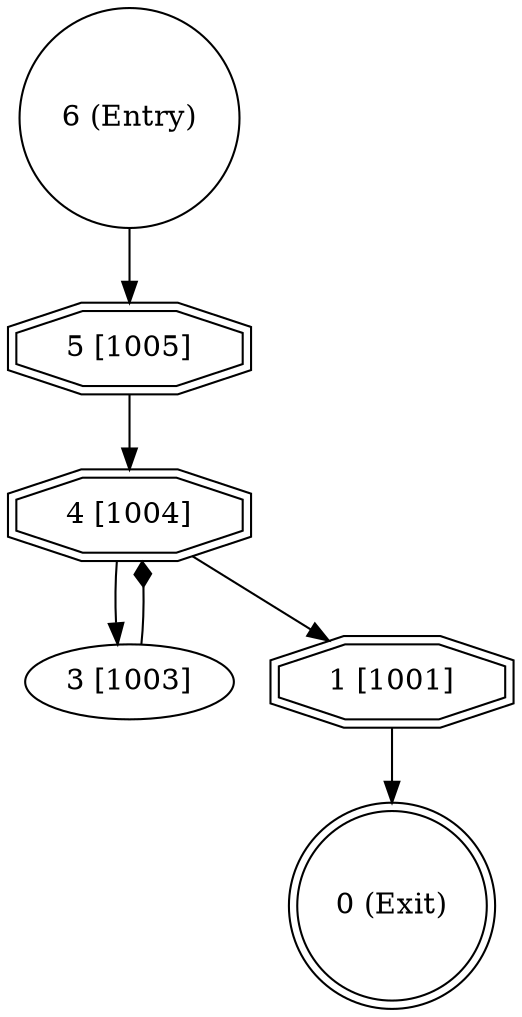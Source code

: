 strict digraph  {
0 [callees="[]", markers="[]", orderedSuccessors="[]", markType=0, label="0 (Exit)", shape=doublecircle];
1 [callees="['MARK']", markers="[1001]", orderedSuccessors="['0']", markType=3, label="1 [1001]", shape=doubleoctagon];
3 [callees="['mark']", markers="[1003]", orderedSuccessors="['2']", markType=1, label="3 [1003]"];
4 [callees="['MARK']", markers="[1004]", orderedSuccessors="['3', '1']", markType=3, label="4 [1004]", shape=doubleoctagon];
5 [callees="['MARK']", markers="[1005]", orderedSuccessors="['4']", markType=3, label="5 [1005]", shape=doubleoctagon];
6 [callees="[]", markers="[]", orderedSuccessors="['5']", markType=0, label="6 (Entry)", shape=circle];
1 -> 0  [id=0, backedge=False];
3 -> 4  [backedge=True, id=4, arrowhead=diamond];
4 -> 3  [id=3, backedge=False];
4 -> 1  [id=1, backedge=False];
5 -> 4  [id=4, backedge=False];
6 -> 5  [id=5, backedge=False];
}
